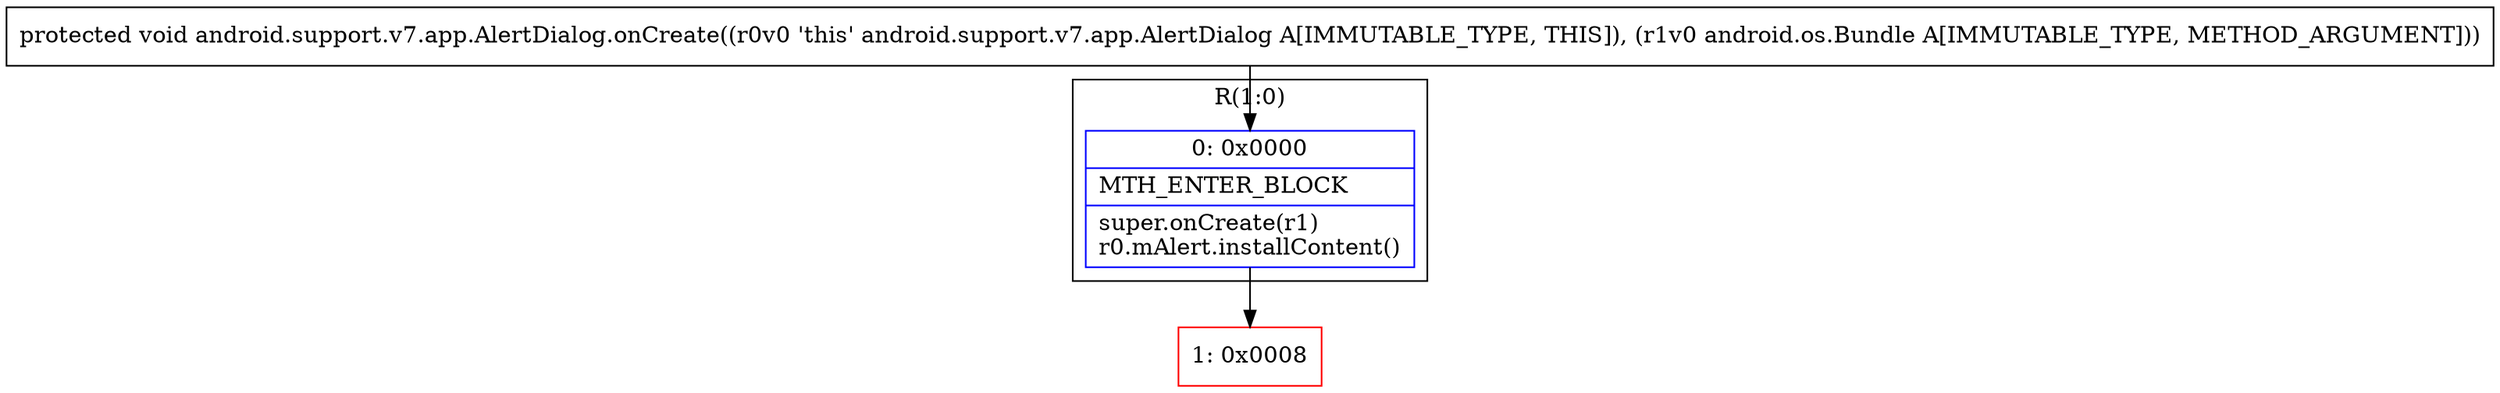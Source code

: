 digraph "CFG forandroid.support.v7.app.AlertDialog.onCreate(Landroid\/os\/Bundle;)V" {
subgraph cluster_Region_296932664 {
label = "R(1:0)";
node [shape=record,color=blue];
Node_0 [shape=record,label="{0\:\ 0x0000|MTH_ENTER_BLOCK\l|super.onCreate(r1)\lr0.mAlert.installContent()\l}"];
}
Node_1 [shape=record,color=red,label="{1\:\ 0x0008}"];
MethodNode[shape=record,label="{protected void android.support.v7.app.AlertDialog.onCreate((r0v0 'this' android.support.v7.app.AlertDialog A[IMMUTABLE_TYPE, THIS]), (r1v0 android.os.Bundle A[IMMUTABLE_TYPE, METHOD_ARGUMENT])) }"];
MethodNode -> Node_0;
Node_0 -> Node_1;
}

